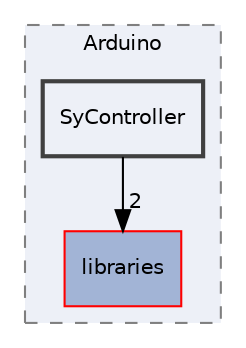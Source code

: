 digraph "src/Arduino/SyController"
{
 // LATEX_PDF_SIZE
  edge [fontname="Helvetica",fontsize="10",labelfontname="Helvetica",labelfontsize="10"];
  node [fontname="Helvetica",fontsize="10",shape=record];
  compound=true
  subgraph clusterdir_f958e8ac58b19dadf38a4a7b4cb38a1f {
    graph [ bgcolor="#edf0f7", pencolor="grey50", style="filled,dashed,", label="Arduino", fontname="Helvetica", fontsize="10", URL="dir_f958e8ac58b19dadf38a4a7b4cb38a1f.html"]
  dir_f99f708cec72a15cd88662dbbe55aa94 [shape=box, label="libraries", style="filled,", fillcolor="#a2b4d6", color="red", URL="dir_f99f708cec72a15cd88662dbbe55aa94.html"];
  dir_f021fb0ecc6f160be8a53d2dbf7c524c [shape=box, label="SyController", style="filled,bold,", fillcolor="#edf0f7", color="grey25", URL="dir_f021fb0ecc6f160be8a53d2dbf7c524c.html"];
  }
  dir_f021fb0ecc6f160be8a53d2dbf7c524c->dir_f99f708cec72a15cd88662dbbe55aa94 [headlabel="2", labeldistance=1.5 headhref="dir_000012_000003.html"];
}
